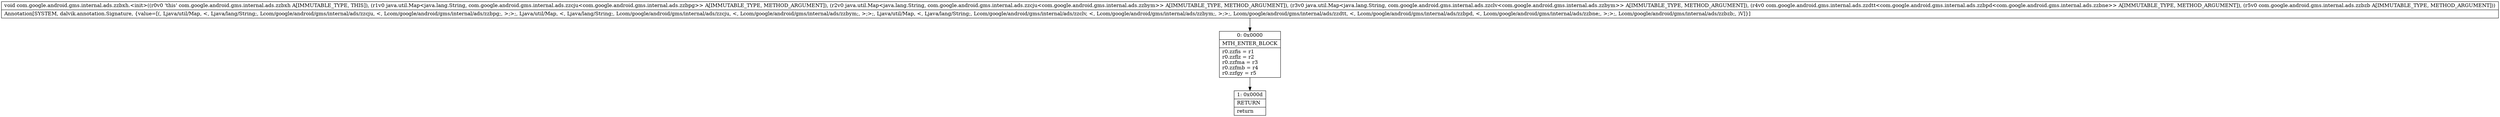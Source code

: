 digraph "CFG forcom.google.android.gms.internal.ads.zzbxh.\<init\>(Ljava\/util\/Map;Ljava\/util\/Map;Ljava\/util\/Map;Lcom\/google\/android\/gms\/internal\/ads\/zzdtt;Lcom\/google\/android\/gms\/internal\/ads\/zzbzb;)V" {
Node_0 [shape=record,label="{0\:\ 0x0000|MTH_ENTER_BLOCK\l|r0.zzfis = r1\lr0.zzflz = r2\lr0.zzfma = r3\lr0.zzfmb = r4\lr0.zzfgy = r5\l}"];
Node_1 [shape=record,label="{1\:\ 0x000d|RETURN\l|return\l}"];
MethodNode[shape=record,label="{void com.google.android.gms.internal.ads.zzbxh.\<init\>((r0v0 'this' com.google.android.gms.internal.ads.zzbxh A[IMMUTABLE_TYPE, THIS]), (r1v0 java.util.Map\<java.lang.String, com.google.android.gms.internal.ads.zzcju\<com.google.android.gms.internal.ads.zzbpg\>\> A[IMMUTABLE_TYPE, METHOD_ARGUMENT]), (r2v0 java.util.Map\<java.lang.String, com.google.android.gms.internal.ads.zzcju\<com.google.android.gms.internal.ads.zzbym\>\> A[IMMUTABLE_TYPE, METHOD_ARGUMENT]), (r3v0 java.util.Map\<java.lang.String, com.google.android.gms.internal.ads.zzclv\<com.google.android.gms.internal.ads.zzbym\>\> A[IMMUTABLE_TYPE, METHOD_ARGUMENT]), (r4v0 com.google.android.gms.internal.ads.zzdtt\<com.google.android.gms.internal.ads.zzbpd\<com.google.android.gms.internal.ads.zzbne\>\> A[IMMUTABLE_TYPE, METHOD_ARGUMENT]), (r5v0 com.google.android.gms.internal.ads.zzbzb A[IMMUTABLE_TYPE, METHOD_ARGUMENT]))  | Annotation[SYSTEM, dalvik.annotation.Signature, \{value=[(, Ljava\/util\/Map, \<, Ljava\/lang\/String;, Lcom\/google\/android\/gms\/internal\/ads\/zzcju, \<, Lcom\/google\/android\/gms\/internal\/ads\/zzbpg;, \>;\>;, Ljava\/util\/Map, \<, Ljava\/lang\/String;, Lcom\/google\/android\/gms\/internal\/ads\/zzcju, \<, Lcom\/google\/android\/gms\/internal\/ads\/zzbym;, \>;\>;, Ljava\/util\/Map, \<, Ljava\/lang\/String;, Lcom\/google\/android\/gms\/internal\/ads\/zzclv, \<, Lcom\/google\/android\/gms\/internal\/ads\/zzbym;, \>;\>;, Lcom\/google\/android\/gms\/internal\/ads\/zzdtt, \<, Lcom\/google\/android\/gms\/internal\/ads\/zzbpd, \<, Lcom\/google\/android\/gms\/internal\/ads\/zzbne;, \>;\>;, Lcom\/google\/android\/gms\/internal\/ads\/zzbzb;, )V]\}]\l}"];
MethodNode -> Node_0;
Node_0 -> Node_1;
}

